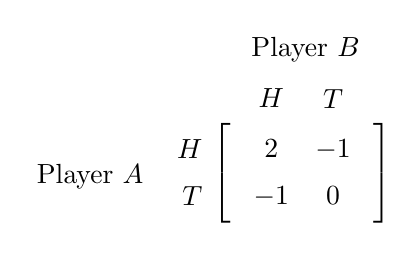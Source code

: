 \begin{tikzpicture}
    \matrix [matrix of math nodes,left delimiter={[},right delimiter={]},row sep=0.1cm,column sep=0.1cm] (n) {
            2 & -1 \\
            -1 & 0 \\
        };
    \node[above=.4 cm] at (n-1-1) {$H$};
    \node[above=.4 cm] at (n-1-2) {$T$};
    \node[above=1 cm] at (n-1-2.west) {Player $B$};

    \node[left=.75 cm] at (n-1-1) {$H$};
    \node[left=.75 cm] at (n-2-1) {$T$};
    \node[left=1.5 cm] at (n-2-1.north) {Player $A$};
\end{tikzpicture}